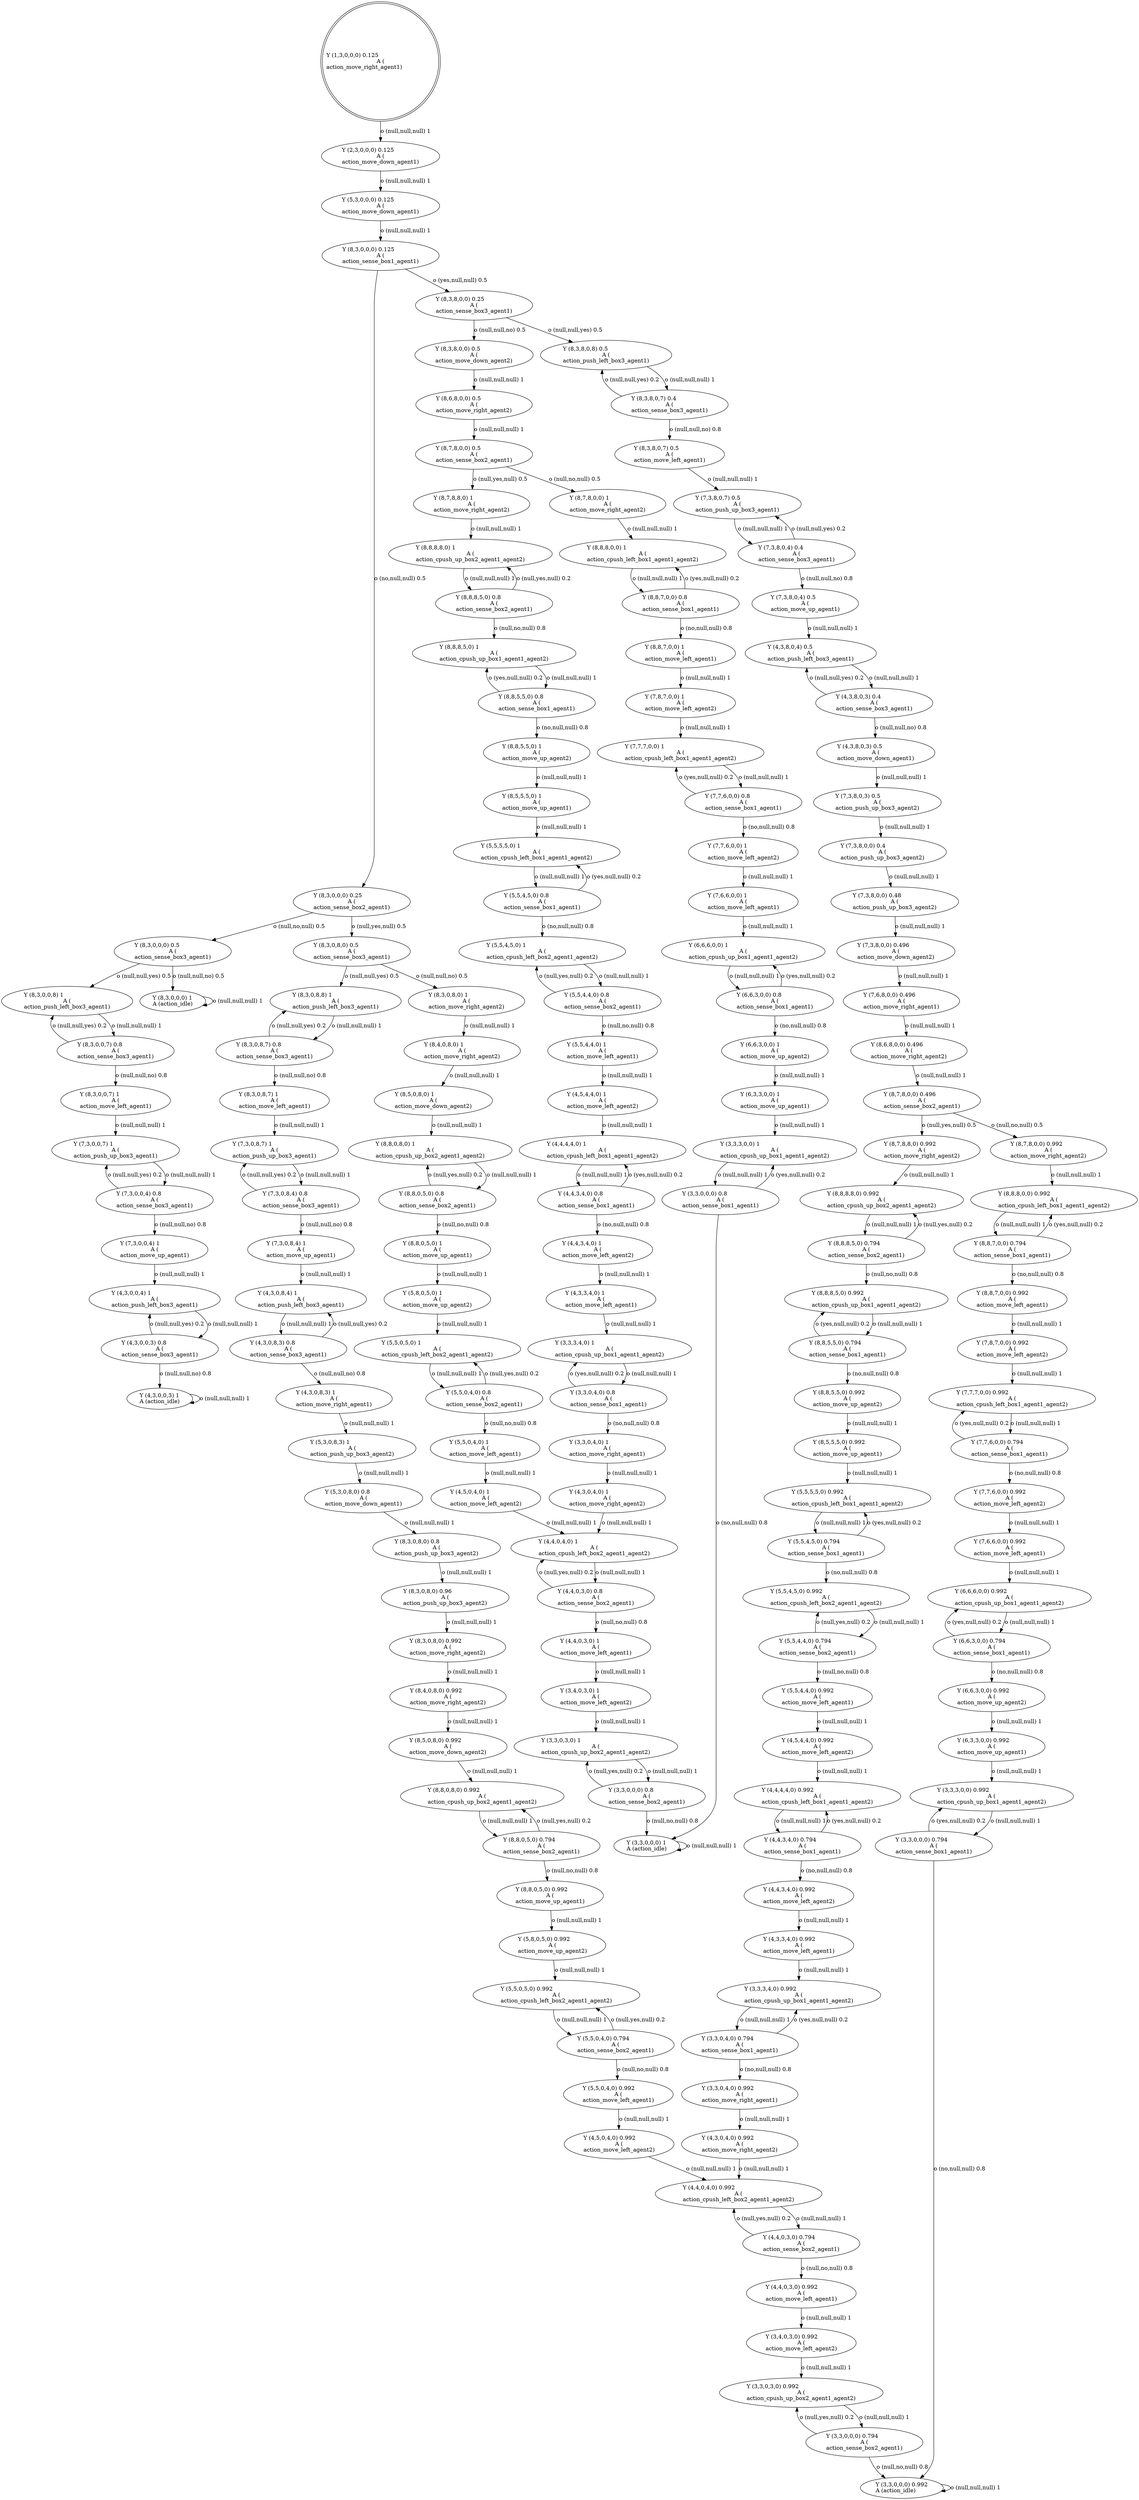 digraph G
{
root [label="Y (1,3,0,0,0) 0.125\lA (\naction_move_right_agent1)\l" shape=doublecircle labeljust="l"];
x0row99 [label="Y (4,3,8,0,3) 0.5\lA (\naction_move_down_agent1)\l"];
x0row105 [label="Y (7,3,8,0,3) 0.5\lA (\naction_push_up_box3_agent2)\l"];
x0row116 [label="Y (7,3,8,0,0) 0.4\lA (\naction_push_up_box3_agent2)\l"];
x0row122 [label="Y (7,3,8,0,0) 0.48\lA (\naction_push_up_box3_agent2)\l"];
x0row128 [label="Y (7,3,8,0,0) 0.496\lA (\naction_move_down_agent2)\l"];
x0row136 [label="Y (7,6,8,0,0) 0.496\lA (\naction_move_right_agent1)\l"];
x0row141 [label="Y (8,6,8,0,0) 0.496\lA (\naction_move_right_agent2)\l"];
x0row143 [label="Y (8,7,8,0,0) 0.496\lA (\naction_sense_box2_agent1)\l"];
x0row149 [label="Y (8,7,8,8,0) 0.992\lA (\naction_move_right_agent2)\l"];
x0row150 [label="Y (8,7,8,0,0) 0.992\lA (\naction_move_right_agent2)\l"];
x0row152 [label="Y (8,8,8,8,0) 0.992\lA (\naction_cpush_up_box2_agent1_agent2)\l"];
x0row157 [label="Y (8,8,8,5,0) 0.794\lA (\naction_sense_box2_agent1)\l"];
x0row169 [label="Y (8,8,8,5,0) 0.992\lA (\naction_cpush_up_box1_agent1_agent2)\l"];
x0row173 [label="Y (8,8,5,5,0) 0.794\lA (\naction_sense_box1_agent1)\l"];
x0row6 [label="Y (2,3,0,0,0) 0.125\lA (\naction_move_down_agent1)\l"];
x0row7 [label="Y (5,3,0,0,0) 0.125\lA (\naction_move_down_agent1)\l"];
x0row11 [label="Y (8,3,0,0,0) 0.125\lA (\naction_sense_box1_agent1)\l"];
x0row19 [label="Y (8,3,8,0,0) 0.25\lA (\naction_sense_box3_agent1)\l"];
x0row20 [label="Y (8,3,0,0,0) 0.25\lA (\naction_sense_box2_agent1)\l"];
x0row31 [label="Y (8,3,8,0,8) 0.5\lA (\naction_push_left_box3_agent1)\l"];
x0row32 [label="Y (8,3,8,0,0) 0.5\lA (\naction_move_down_agent2)\l"];
x0row45 [label="Y (8,3,8,0,7) 0.4\lA (\naction_sense_box3_agent1)\l"];
x0row51 [label="Y (8,3,8,0,7) 0.5\lA (\naction_move_left_agent1)\l"];
x0row58 [label="Y (7,3,8,0,7) 0.5\lA (\naction_push_up_box3_agent1)\l"];
x0row66 [label="Y (7,3,8,0,4) 0.4\lA (\naction_sense_box3_agent1)\l"];
x0row75 [label="Y (7,3,8,0,4) 0.5\lA (\naction_move_up_agent1)\l"];
x0row85 [label="Y (4,3,8,0,4) 0.5\lA (\naction_push_left_box3_agent1)\l"];
x0row92 [label="Y (4,3,8,0,3) 0.4\lA (\naction_sense_box3_agent1)\l"];
x0row182 [label="Y (8,8,5,5,0) 0.992\lA (\naction_move_up_agent2)\l"];
x0row186 [label="Y (8,5,5,5,0) 0.992\lA (\naction_move_up_agent1)\l"];
x0row192 [label="Y (5,5,5,5,0) 0.992\lA (\naction_cpush_left_box1_agent1_agent2)\l"];
x0row199 [label="Y (5,5,4,5,0) 0.794\lA (\naction_sense_box1_agent1)\l"];
x0row207 [label="Y (5,5,4,5,0) 0.992\lA (\naction_cpush_left_box2_agent1_agent2)\l"];
x0row217 [label="Y (5,5,4,4,0) 0.794\lA (\naction_sense_box2_agent1)\l"];
x0row226 [label="Y (5,5,4,4,0) 0.992\lA (\naction_move_left_agent1)\l"];
x0row380 [label="Y (8,8,8,0,0) 0.992\lA (\naction_cpush_left_box1_agent1_agent2)\l"];
x0row230 [label="Y (4,5,4,4,0) 0.992\lA (\naction_move_left_agent2)\l"];
x0row238 [label="Y (4,4,4,4,0) 0.992\lA (\naction_cpush_left_box1_agent1_agent2)\l"];
x0row248 [label="Y (4,4,3,4,0) 0.794\lA (\naction_sense_box1_agent1)\l"];
x0row258 [label="Y (4,4,3,4,0) 0.992\lA (\naction_move_left_agent2)\l"];
x0row269 [label="Y (4,3,3,4,0) 0.992\lA (\naction_move_left_agent1)\l"];
x0row275 [label="Y (3,3,3,4,0) 0.992\lA (\naction_cpush_up_box1_agent1_agent2)\l"];
x0row387 [label="Y (8,8,7,0,0) 0.794\lA (\naction_sense_box1_agent1)\l"];
x0row393 [label="Y (8,8,7,0,0) 0.992\lA (\naction_move_left_agent1)\l"];
x0row396 [label="Y (7,8,7,0,0) 0.992\lA (\naction_move_left_agent2)\l"];
x0row402 [label="Y (7,7,7,0,0) 0.992\lA (\naction_cpush_left_box1_agent1_agent2)\l"];
x0row408 [label="Y (7,7,6,0,0) 0.794\lA (\naction_sense_box1_agent1)\l"];
x0row415 [label="Y (7,7,6,0,0) 0.992\lA (\naction_move_left_agent2)\l"];
x0row422 [label="Y (7,6,6,0,0) 0.992\lA (\naction_move_left_agent1)\l"];
x0row425 [label="Y (6,6,6,0,0) 0.992\lA (\naction_cpush_up_box1_agent1_agent2)\l"];
x0row429 [label="Y (6,6,3,0,0) 0.794\lA (\naction_sense_box1_agent1)\l"];
x0row435 [label="Y (6,6,3,0,0) 0.992\lA (\naction_move_up_agent2)\l"];
x0row439 [label="Y (6,3,3,0,0) 0.992\lA (\naction_move_up_agent1)\l"];
x0row446 [label="Y (3,3,3,0,0) 0.992\lA (\naction_cpush_up_box1_agent1_agent2)\l"];
x0row449 [label="Y (3,3,0,0,0) 0.794\lA (\naction_sense_box1_agent1)\l"];
x0row452 [label="Y (3,3,3,0,0) 1\lA (\naction_cpush_up_box1_agent1_agent2)\l"];
x0row461 [label="Y (3,3,0,0,0) 0.8\lA (\naction_sense_box1_agent1)\l"];
x0row470 [label="Y (8,6,8,0,0) 0.5\lA (\naction_move_right_agent2)\l"];
x0row472 [label="Y (8,7,8,0,0) 0.5\lA (\naction_sense_box2_agent1)\l"];
x0row479 [label="Y (8,7,8,8,0) 1\lA (\naction_move_right_agent2)\l"];
x0row480 [label="Y (8,7,8,0,0) 1\lA (\naction_move_right_agent2)\l"];
x0row482 [label="Y (8,8,8,8,0) 1\lA (\naction_cpush_up_box2_agent1_agent2)\l"];
x0row487 [label="Y (8,8,8,5,0) 0.8\lA (\naction_sense_box2_agent1)\l"];
x0row499 [label="Y (8,8,8,5,0) 1\lA (\naction_cpush_up_box1_agent1_agent2)\l"];
x0row503 [label="Y (8,8,5,5,0) 0.8\lA (\naction_sense_box1_agent1)\l"];
x0row512 [label="Y (8,8,5,5,0) 1\lA (\naction_move_up_agent2)\l"];
x0row516 [label="Y (8,5,5,5,0) 1\lA (\naction_move_up_agent1)\l"];
x0row522 [label="Y (5,5,5,5,0) 1\lA (\naction_cpush_left_box1_agent1_agent2)\l"];
x0row529 [label="Y (5,5,4,5,0) 0.8\lA (\naction_sense_box1_agent1)\l"];
x0row537 [label="Y (5,5,4,5,0) 1\lA (\naction_cpush_left_box2_agent1_agent2)\l"];
x0row547 [label="Y (5,5,4,4,0) 0.8\lA (\naction_sense_box2_agent1)\l"];
x0row556 [label="Y (5,5,4,4,0) 1\lA (\naction_move_left_agent1)\l"];
x0row560 [label="Y (4,5,4,4,0) 1\lA (\naction_move_left_agent2)\l"];
x0row568 [label="Y (4,4,4,4,0) 1\lA (\naction_cpush_left_box1_agent1_agent2)\l"];
x0row578 [label="Y (4,4,3,4,0) 0.8\lA (\naction_sense_box1_agent1)\l"];
x0row588 [label="Y (4,4,3,4,0) 1\lA (\naction_move_left_agent2)\l"];
x0row599 [label="Y (4,3,3,4,0) 1\lA (\naction_move_left_agent1)\l"];
x0row680 [label="Y (8,8,8,0,0) 1\lA (\naction_cpush_left_box1_agent1_agent2)\l"];
x0row624 [label="Y (4,3,0,4,0) 1\lA (\naction_move_right_agent2)\l"];
x0row627 [label="Y (4,4,0,4,0) 1\lA (\naction_cpush_left_box2_agent1_agent2)\l"];
x0row633 [label="Y (4,5,0,4,0) 1\lA (\naction_move_left_agent2)\l"];
x0row636 [label="Y (4,4,0,3,0) 0.8\lA (\naction_sense_box2_agent1)\l"];
x0row647 [label="Y (4,4,0,3,0) 1\lA (\naction_move_left_agent1)\l"];
x0row687 [label="Y (8,8,7,0,0) 0.8\lA (\naction_sense_box1_agent1)\l"];
x0row693 [label="Y (8,8,7,0,0) 1\lA (\naction_move_left_agent1)\l"];
x0row696 [label="Y (7,8,7,0,0) 1\lA (\naction_move_left_agent2)\l"];
x0row702 [label="Y (7,7,7,0,0) 1\lA (\naction_cpush_left_box1_agent1_agent2)\l"];
x0row708 [label="Y (7,7,6,0,0) 0.8\lA (\naction_sense_box1_agent1)\l"];
x0row715 [label="Y (7,7,6,0,0) 1\lA (\naction_move_left_agent2)\l"];
x0row722 [label="Y (7,6,6,0,0) 1\lA (\naction_move_left_agent1)\l"];
x0row725 [label="Y (6,6,6,0,0) 1\lA (\naction_cpush_up_box1_agent1_agent2)\l"];
x0row729 [label="Y (6,6,3,0,0) 0.8\lA (\naction_sense_box1_agent1)\l"];
x0row735 [label="Y (6,6,3,0,0) 1\lA (\naction_move_up_agent2)\l"];
x0row739 [label="Y (6,3,3,0,0) 1\lA (\naction_move_up_agent1)\l"];
x0row762 [label="Y (8,3,0,8,0) 0.5\lA (\naction_sense_box3_agent1)\l"];
x0row763 [label="Y (8,3,0,0,0) 0.5\lA (\naction_sense_box3_agent1)\l"];
x0row771 [label="Y (8,3,0,8,8) 1\lA (\naction_push_left_box3_agent1)\l"];
x0row772 [label="Y (8,3,0,8,0) 1\lA (\naction_move_right_agent2)\l"];
x0row781 [label="Y (8,3,0,8,7) 0.8\lA (\naction_sense_box3_agent1)\l"];
x0row787 [label="Y (8,3,0,8,7) 1\lA (\naction_move_left_agent1)\l"];
x0row792 [label="Y (7,3,0,8,7) 1\lA (\naction_push_up_box3_agent1)\l"];
x0row798 [label="Y (7,3,0,8,4) 0.8\lA (\naction_sense_box3_agent1)\l"];
x0row807 [label="Y (7,3,0,8,4) 1\lA (\naction_move_up_agent1)\l"];
x0row817 [label="Y (4,3,0,8,4) 1\lA (\naction_push_left_box3_agent1)\l"];
x0row824 [label="Y (4,3,0,8,3) 0.8\lA (\naction_sense_box3_agent1)\l"];
x0row831 [label="Y (4,3,0,8,3) 1\lA (\naction_move_right_agent1)\l"];
x0row843 [label="Y (5,3,0,8,3) 1\lA (\naction_push_up_box3_agent2)\l"];
x0row848 [label="Y (5,3,0,8,0) 0.8\lA (\naction_move_down_agent1)\l"];
x0row925 [label="Y (8,4,0,8,0) 1\lA (\naction_move_right_agent2)\l"];
x0row851 [label="Y (8,3,0,8,0) 0.8\lA (\naction_push_up_box3_agent2)\l"];
x0row860 [label="Y (8,3,0,8,0) 0.96\lA (\naction_push_up_box3_agent2)\l"];
x0row865 [label="Y (8,3,0,8,0) 0.992\lA (\naction_move_right_agent2)\l"];
x0row867 [label="Y (8,4,0,8,0) 0.992\lA (\naction_move_right_agent2)\l"];
x0row873 [label="Y (8,5,0,8,0) 0.992\lA (\naction_move_down_agent2)\l"];
x0row880 [label="Y (8,8,0,8,0) 0.992\lA (\naction_cpush_up_box2_agent1_agent2)\l"];
x0row883 [label="Y (8,8,0,5,0) 0.794\lA (\naction_sense_box2_agent1)\l"];
x0row891 [label="Y (8,8,0,5,0) 0.992\lA (\naction_move_up_agent1)\l"];
x0row896 [label="Y (5,8,0,5,0) 0.992\lA (\naction_move_up_agent2)\l"];
x0row898 [label="Y (5,5,0,5,0) 0.992\lA (\naction_cpush_left_box2_agent1_agent2)\l"];
x0row905 [label="Y (5,5,0,4,0) 0.794\lA (\naction_sense_box2_agent1)\l"];
x0row913 [label="Y (5,5,0,4,0) 0.992\lA (\naction_move_left_agent1)\l"];
x0row930 [label="Y (8,5,0,8,0) 1\lA (\naction_move_down_agent2)\l"];
x0row937 [label="Y (8,8,0,8,0) 1\lA (\naction_cpush_up_box2_agent1_agent2)\l"];
x0row940 [label="Y (8,8,0,5,0) 0.8\lA (\naction_sense_box2_agent1)\l"];
x0row948 [label="Y (8,8,0,5,0) 1\lA (\naction_move_up_agent1)\l"];
x0row953 [label="Y (5,8,0,5,0) 1\lA (\naction_move_up_agent2)\l"];
x0row955 [label="Y (5,5,0,5,0) 1\lA (\naction_cpush_left_box2_agent1_agent2)\l"];
x0row962 [label="Y (5,5,0,4,0) 0.8\lA (\naction_sense_box2_agent1)\l"];
x0row970 [label="Y (5,5,0,4,0) 1\lA (\naction_move_left_agent1)\l"];
x0row986 [label="Y (8,3,0,0,8) 1\lA (\naction_push_left_box3_agent1)\l"];
x0row987 [label="Y (8,3,0,0,0) 1\lA (action_idle)\l"];
x0row996 [label="Y (8,3,0,0,7) 0.8\lA (\naction_sense_box3_agent1)\l"];
x0row1002 [label="Y (8,3,0,0,7) 1\lA (\naction_move_left_agent1)\l"];
x0row1007 [label="Y (7,3,0,0,7) 1\lA (\naction_push_up_box3_agent1)\l"];
x0row1013 [label="Y (7,3,0,0,4) 0.8\lA (\naction_sense_box3_agent1)\l"];
x0row1022 [label="Y (7,3,0,0,4) 1\lA (\naction_move_up_agent1)\l"];
x0row1032 [label="Y (4,3,0,0,4) 1\lA (\naction_push_left_box3_agent1)\l"];
x0row1039 [label="Y (4,3,0,0,3) 0.8\lA (\naction_sense_box3_agent1)\l"];
x0row1046 [label="Y (4,3,0,0,3) 1\lA (action_idle)\l"];
x0row283 [label="Y (3,3,0,4,0) 0.794\lA (\naction_sense_box1_agent1)\l"];
x0row286 [label="Y (3,3,3,4,0) 1\lA (\naction_cpush_up_box1_agent1_agent2)\l"];
x0row294 [label="Y (3,3,0,4,0) 0.992\lA (\naction_move_right_agent1)\l"];
x0row296 [label="Y (3,3,0,4,0) 0.8\lA (\naction_sense_box1_agent1)\l"];
x0row305 [label="Y (3,3,0,4,0) 1\lA (\naction_move_right_agent1)\l"];
x0row307 [label="Y (4,3,0,4,0) 0.992\lA (\naction_move_right_agent2)\l"];
x0row310 [label="Y (4,4,0,4,0) 0.992\lA (\naction_cpush_left_box2_agent1_agent2)\l"];
x0row317 [label="Y (4,5,0,4,0) 0.992\lA (\naction_move_left_agent2)\l"];
x0row320 [label="Y (4,4,0,3,0) 0.794\lA (\naction_sense_box2_agent1)\l"];
x0row331 [label="Y (4,4,0,3,0) 0.992\lA (\naction_move_left_agent1)\l"];
x0row337 [label="Y (3,4,0,3,0) 0.992\lA (\naction_move_left_agent2)\l"];
x0row347 [label="Y (3,3,0,3,0) 0.992\lA (\naction_cpush_up_box2_agent1_agent2)\l"];
x0row349 [label="Y (3,4,0,3,0) 1\lA (\naction_move_left_agent2)\l"];
x0row354 [label="Y (3,3,0,0,0) 0.794\lA (\naction_sense_box2_agent1)\l"];
x0row357 [label="Y (3,3,0,3,0) 1\lA (\naction_cpush_up_box2_agent1_agent2)\l"];
x0row366 [label="Y (3,3,0,0,0) 0.8\lA (\naction_sense_box2_agent1)\l"];
x0row367 [label="Y (3,3,0,0,0) 0.992\lA (action_idle)\l"];
x0row376 [label="Y (3,3,0,0,0) 1\lA (action_idle)\l"];
root -> x0row6 [label="o (null,null,null) 1\l"];
x0row6 -> x0row7 [label="o (null,null,null) 1\l"];
x0row7 -> x0row11 [label="o (null,null,null) 1\l"];
x0row11 -> x0row19 [label="o (yes,null,null) 0.5\l"];
x0row11 -> x0row20 [label="o (no,null,null) 0.5\l"];
x0row19 -> x0row31 [label="o (null,null,yes) 0.5\l"];
x0row19 -> x0row32 [label="o (null,null,no) 0.5\l"];
x0row31 -> x0row45 [label="o (null,null,null) 1\l"];
x0row45 -> x0row31 [label="o (null,null,yes) 0.2\l"];
x0row45 -> x0row51 [label="o (null,null,no) 0.8\l"];
x0row51 -> x0row58 [label="o (null,null,null) 1\l"];
x0row58 -> x0row66 [label="o (null,null,null) 1\l"];
x0row66 -> x0row58 [label="o (null,null,yes) 0.2\l"];
x0row66 -> x0row75 [label="o (null,null,no) 0.8\l"];
x0row75 -> x0row85 [label="o (null,null,null) 1\l"];
x0row85 -> x0row92 [label="o (null,null,null) 1\l"];
x0row92 -> x0row85 [label="o (null,null,yes) 0.2\l"];
x0row92 -> x0row99 [label="o (null,null,no) 0.8\l"];
x0row99 -> x0row105 [label="o (null,null,null) 1\l"];
x0row105 -> x0row116 [label="o (null,null,null) 1\l"];
x0row116 -> x0row122 [label="o (null,null,null) 1\l"];
x0row122 -> x0row128 [label="o (null,null,null) 1\l"];
x0row128 -> x0row136 [label="o (null,null,null) 1\l"];
x0row136 -> x0row141 [label="o (null,null,null) 1\l"];
x0row141 -> x0row143 [label="o (null,null,null) 1\l"];
x0row143 -> x0row149 [label="o (null,yes,null) 0.5\l"];
x0row143 -> x0row150 [label="o (null,no,null) 0.5\l"];
x0row149 -> x0row152 [label="o (null,null,null) 1\l"];
x0row152 -> x0row157 [label="o (null,null,null) 1\l"];
x0row157 -> x0row152 [label="o (null,yes,null) 0.2\l"];
x0row157 -> x0row169 [label="o (null,no,null) 0.8\l"];
x0row169 -> x0row173 [label="o (null,null,null) 1\l"];
x0row173 -> x0row169 [label="o (yes,null,null) 0.2\l"];
x0row173 -> x0row182 [label="o (no,null,null) 0.8\l"];
x0row182 -> x0row186 [label="o (null,null,null) 1\l"];
x0row186 -> x0row192 [label="o (null,null,null) 1\l"];
x0row192 -> x0row199 [label="o (null,null,null) 1\l"];
x0row199 -> x0row192 [label="o (yes,null,null) 0.2\l"];
x0row199 -> x0row207 [label="o (no,null,null) 0.8\l"];
x0row207 -> x0row217 [label="o (null,null,null) 1\l"];
x0row217 -> x0row207 [label="o (null,yes,null) 0.2\l"];
x0row217 -> x0row226 [label="o (null,no,null) 0.8\l"];
x0row226 -> x0row230 [label="o (null,null,null) 1\l"];
x0row230 -> x0row238 [label="o (null,null,null) 1\l"];
x0row238 -> x0row248 [label="o (null,null,null) 1\l"];
x0row248 -> x0row238 [label="o (yes,null,null) 0.2\l"];
x0row248 -> x0row258 [label="o (no,null,null) 0.8\l"];
x0row258 -> x0row269 [label="o (null,null,null) 1\l"];
x0row269 -> x0row275 [label="o (null,null,null) 1\l"];
x0row275 -> x0row283 [label="o (null,null,null) 1\l"];
x0row283 -> x0row275 [label="o (yes,null,null) 0.2\l"];
x0row283 -> x0row294 [label="o (no,null,null) 0.8\l"];
x0row294 -> x0row307 [label="o (null,null,null) 1\l"];
x0row307 -> x0row310 [label="o (null,null,null) 1\l"];
x0row310 -> x0row320 [label="o (null,null,null) 1\l"];
x0row320 -> x0row310 [label="o (null,yes,null) 0.2\l"];
x0row320 -> x0row331 [label="o (null,no,null) 0.8\l"];
x0row331 -> x0row337 [label="o (null,null,null) 1\l"];
x0row337 -> x0row347 [label="o (null,null,null) 1\l"];
x0row347 -> x0row354 [label="o (null,null,null) 1\l"];
x0row354 -> x0row347 [label="o (null,yes,null) 0.2\l"];
x0row354 -> x0row367 [label="o (null,no,null) 0.8\l"];
x0row367 -> x0row367 [label="o (null,null,null) 1\l"];
x0row150 -> x0row380 [label="o (null,null,null) 1\l"];
x0row380 -> x0row387 [label="o (null,null,null) 1\l"];
x0row387 -> x0row380 [label="o (yes,null,null) 0.2\l"];
x0row387 -> x0row393 [label="o (no,null,null) 0.8\l"];
x0row393 -> x0row396 [label="o (null,null,null) 1\l"];
x0row396 -> x0row402 [label="o (null,null,null) 1\l"];
x0row402 -> x0row408 [label="o (null,null,null) 1\l"];
x0row408 -> x0row402 [label="o (yes,null,null) 0.2\l"];
x0row408 -> x0row415 [label="o (no,null,null) 0.8\l"];
x0row415 -> x0row422 [label="o (null,null,null) 1\l"];
x0row422 -> x0row425 [label="o (null,null,null) 1\l"];
x0row425 -> x0row429 [label="o (null,null,null) 1\l"];
x0row429 -> x0row425 [label="o (yes,null,null) 0.2\l"];
x0row429 -> x0row435 [label="o (no,null,null) 0.8\l"];
x0row435 -> x0row439 [label="o (null,null,null) 1\l"];
x0row439 -> x0row446 [label="o (null,null,null) 1\l"];
x0row446 -> x0row449 [label="o (null,null,null) 1\l"];
x0row449 -> x0row446 [label="o (yes,null,null) 0.2\l"];
x0row449 -> x0row367 [label="o (no,null,null) 0.8\l"];
x0row32 -> x0row470 [label="o (null,null,null) 1\l"];
x0row470 -> x0row472 [label="o (null,null,null) 1\l"];
x0row472 -> x0row479 [label="o (null,yes,null) 0.5\l"];
x0row472 -> x0row480 [label="o (null,no,null) 0.5\l"];
x0row479 -> x0row482 [label="o (null,null,null) 1\l"];
x0row482 -> x0row487 [label="o (null,null,null) 1\l"];
x0row487 -> x0row482 [label="o (null,yes,null) 0.2\l"];
x0row487 -> x0row499 [label="o (null,no,null) 0.8\l"];
x0row499 -> x0row503 [label="o (null,null,null) 1\l"];
x0row503 -> x0row499 [label="o (yes,null,null) 0.2\l"];
x0row503 -> x0row512 [label="o (no,null,null) 0.8\l"];
x0row512 -> x0row516 [label="o (null,null,null) 1\l"];
x0row516 -> x0row522 [label="o (null,null,null) 1\l"];
x0row522 -> x0row529 [label="o (null,null,null) 1\l"];
x0row529 -> x0row522 [label="o (yes,null,null) 0.2\l"];
x0row529 -> x0row537 [label="o (no,null,null) 0.8\l"];
x0row537 -> x0row547 [label="o (null,null,null) 1\l"];
x0row547 -> x0row537 [label="o (null,yes,null) 0.2\l"];
x0row547 -> x0row556 [label="o (null,no,null) 0.8\l"];
x0row556 -> x0row560 [label="o (null,null,null) 1\l"];
x0row560 -> x0row568 [label="o (null,null,null) 1\l"];
x0row568 -> x0row578 [label="o (null,null,null) 1\l"];
x0row578 -> x0row568 [label="o (yes,null,null) 0.2\l"];
x0row578 -> x0row588 [label="o (no,null,null) 0.8\l"];
x0row588 -> x0row599 [label="o (null,null,null) 1\l"];
x0row599 -> x0row286 [label="o (null,null,null) 1\l"];
x0row286 -> x0row296 [label="o (null,null,null) 1\l"];
x0row296 -> x0row286 [label="o (yes,null,null) 0.2\l"];
x0row296 -> x0row305 [label="o (no,null,null) 0.8\l"];
x0row305 -> x0row624 [label="o (null,null,null) 1\l"];
x0row624 -> x0row627 [label="o (null,null,null) 1\l"];
x0row627 -> x0row636 [label="o (null,null,null) 1\l"];
x0row636 -> x0row627 [label="o (null,yes,null) 0.2\l"];
x0row636 -> x0row647 [label="o (null,no,null) 0.8\l"];
x0row647 -> x0row349 [label="o (null,null,null) 1\l"];
x0row349 -> x0row357 [label="o (null,null,null) 1\l"];
x0row357 -> x0row366 [label="o (null,null,null) 1\l"];
x0row366 -> x0row357 [label="o (null,yes,null) 0.2\l"];
x0row366 -> x0row376 [label="o (null,no,null) 0.8\l"];
x0row376 -> x0row376 [label="o (null,null,null) 1\l"];
x0row480 -> x0row680 [label="o (null,null,null) 1\l"];
x0row680 -> x0row687 [label="o (null,null,null) 1\l"];
x0row687 -> x0row680 [label="o (yes,null,null) 0.2\l"];
x0row687 -> x0row693 [label="o (no,null,null) 0.8\l"];
x0row693 -> x0row696 [label="o (null,null,null) 1\l"];
x0row696 -> x0row702 [label="o (null,null,null) 1\l"];
x0row702 -> x0row708 [label="o (null,null,null) 1\l"];
x0row708 -> x0row702 [label="o (yes,null,null) 0.2\l"];
x0row708 -> x0row715 [label="o (no,null,null) 0.8\l"];
x0row715 -> x0row722 [label="o (null,null,null) 1\l"];
x0row722 -> x0row725 [label="o (null,null,null) 1\l"];
x0row725 -> x0row729 [label="o (null,null,null) 1\l"];
x0row729 -> x0row725 [label="o (yes,null,null) 0.2\l"];
x0row729 -> x0row735 [label="o (no,null,null) 0.8\l"];
x0row735 -> x0row739 [label="o (null,null,null) 1\l"];
x0row739 -> x0row452 [label="o (null,null,null) 1\l"];
x0row452 -> x0row461 [label="o (null,null,null) 1\l"];
x0row461 -> x0row452 [label="o (yes,null,null) 0.2\l"];
x0row461 -> x0row376 [label="o (no,null,null) 0.8\l"];
x0row20 -> x0row762 [label="o (null,yes,null) 0.5\l"];
x0row20 -> x0row763 [label="o (null,no,null) 0.5\l"];
x0row762 -> x0row771 [label="o (null,null,yes) 0.5\l"];
x0row762 -> x0row772 [label="o (null,null,no) 0.5\l"];
x0row771 -> x0row781 [label="o (null,null,null) 1\l"];
x0row781 -> x0row771 [label="o (null,null,yes) 0.2\l"];
x0row781 -> x0row787 [label="o (null,null,no) 0.8\l"];
x0row787 -> x0row792 [label="o (null,null,null) 1\l"];
x0row792 -> x0row798 [label="o (null,null,null) 1\l"];
x0row798 -> x0row792 [label="o (null,null,yes) 0.2\l"];
x0row798 -> x0row807 [label="o (null,null,no) 0.8\l"];
x0row807 -> x0row817 [label="o (null,null,null) 1\l"];
x0row817 -> x0row824 [label="o (null,null,null) 1\l"];
x0row824 -> x0row817 [label="o (null,null,yes) 0.2\l"];
x0row824 -> x0row831 [label="o (null,null,no) 0.8\l"];
x0row831 -> x0row843 [label="o (null,null,null) 1\l"];
x0row843 -> x0row848 [label="o (null,null,null) 1\l"];
x0row848 -> x0row851 [label="o (null,null,null) 1\l"];
x0row851 -> x0row860 [label="o (null,null,null) 1\l"];
x0row860 -> x0row865 [label="o (null,null,null) 1\l"];
x0row865 -> x0row867 [label="o (null,null,null) 1\l"];
x0row867 -> x0row873 [label="o (null,null,null) 1\l"];
x0row873 -> x0row880 [label="o (null,null,null) 1\l"];
x0row880 -> x0row883 [label="o (null,null,null) 1\l"];
x0row883 -> x0row880 [label="o (null,yes,null) 0.2\l"];
x0row883 -> x0row891 [label="o (null,no,null) 0.8\l"];
x0row891 -> x0row896 [label="o (null,null,null) 1\l"];
x0row896 -> x0row898 [label="o (null,null,null) 1\l"];
x0row898 -> x0row905 [label="o (null,null,null) 1\l"];
x0row905 -> x0row898 [label="o (null,yes,null) 0.2\l"];
x0row905 -> x0row913 [label="o (null,no,null) 0.8\l"];
x0row913 -> x0row317 [label="o (null,null,null) 1\l"];
x0row317 -> x0row310 [label="o (null,null,null) 1\l"];
x0row772 -> x0row925 [label="o (null,null,null) 1\l"];
x0row925 -> x0row930 [label="o (null,null,null) 1\l"];
x0row930 -> x0row937 [label="o (null,null,null) 1\l"];
x0row937 -> x0row940 [label="o (null,null,null) 1\l"];
x0row940 -> x0row937 [label="o (null,yes,null) 0.2\l"];
x0row940 -> x0row948 [label="o (null,no,null) 0.8\l"];
x0row948 -> x0row953 [label="o (null,null,null) 1\l"];
x0row953 -> x0row955 [label="o (null,null,null) 1\l"];
x0row955 -> x0row962 [label="o (null,null,null) 1\l"];
x0row962 -> x0row955 [label="o (null,yes,null) 0.2\l"];
x0row962 -> x0row970 [label="o (null,no,null) 0.8\l"];
x0row970 -> x0row633 [label="o (null,null,null) 1\l"];
x0row633 -> x0row627 [label="o (null,null,null) 1\l"];
x0row763 -> x0row986 [label="o (null,null,yes) 0.5\l"];
x0row763 -> x0row987 [label="o (null,null,no) 0.5\l"];
x0row986 -> x0row996 [label="o (null,null,null) 1\l"];
x0row996 -> x0row986 [label="o (null,null,yes) 0.2\l"];
x0row996 -> x0row1002 [label="o (null,null,no) 0.8\l"];
x0row1002 -> x0row1007 [label="o (null,null,null) 1\l"];
x0row1007 -> x0row1013 [label="o (null,null,null) 1\l"];
x0row1013 -> x0row1007 [label="o (null,null,yes) 0.2\l"];
x0row1013 -> x0row1022 [label="o (null,null,no) 0.8\l"];
x0row1022 -> x0row1032 [label="o (null,null,null) 1\l"];
x0row1032 -> x0row1039 [label="o (null,null,null) 1\l"];
x0row1039 -> x0row1032 [label="o (null,null,yes) 0.2\l"];
x0row1039 -> x0row1046 [label="o (null,null,no) 0.8\l"];
x0row1046 -> x0row1046 [label="o (null,null,null) 1\l"];
x0row987 -> x0row987 [label="o (null,null,null) 1\l"];
}
